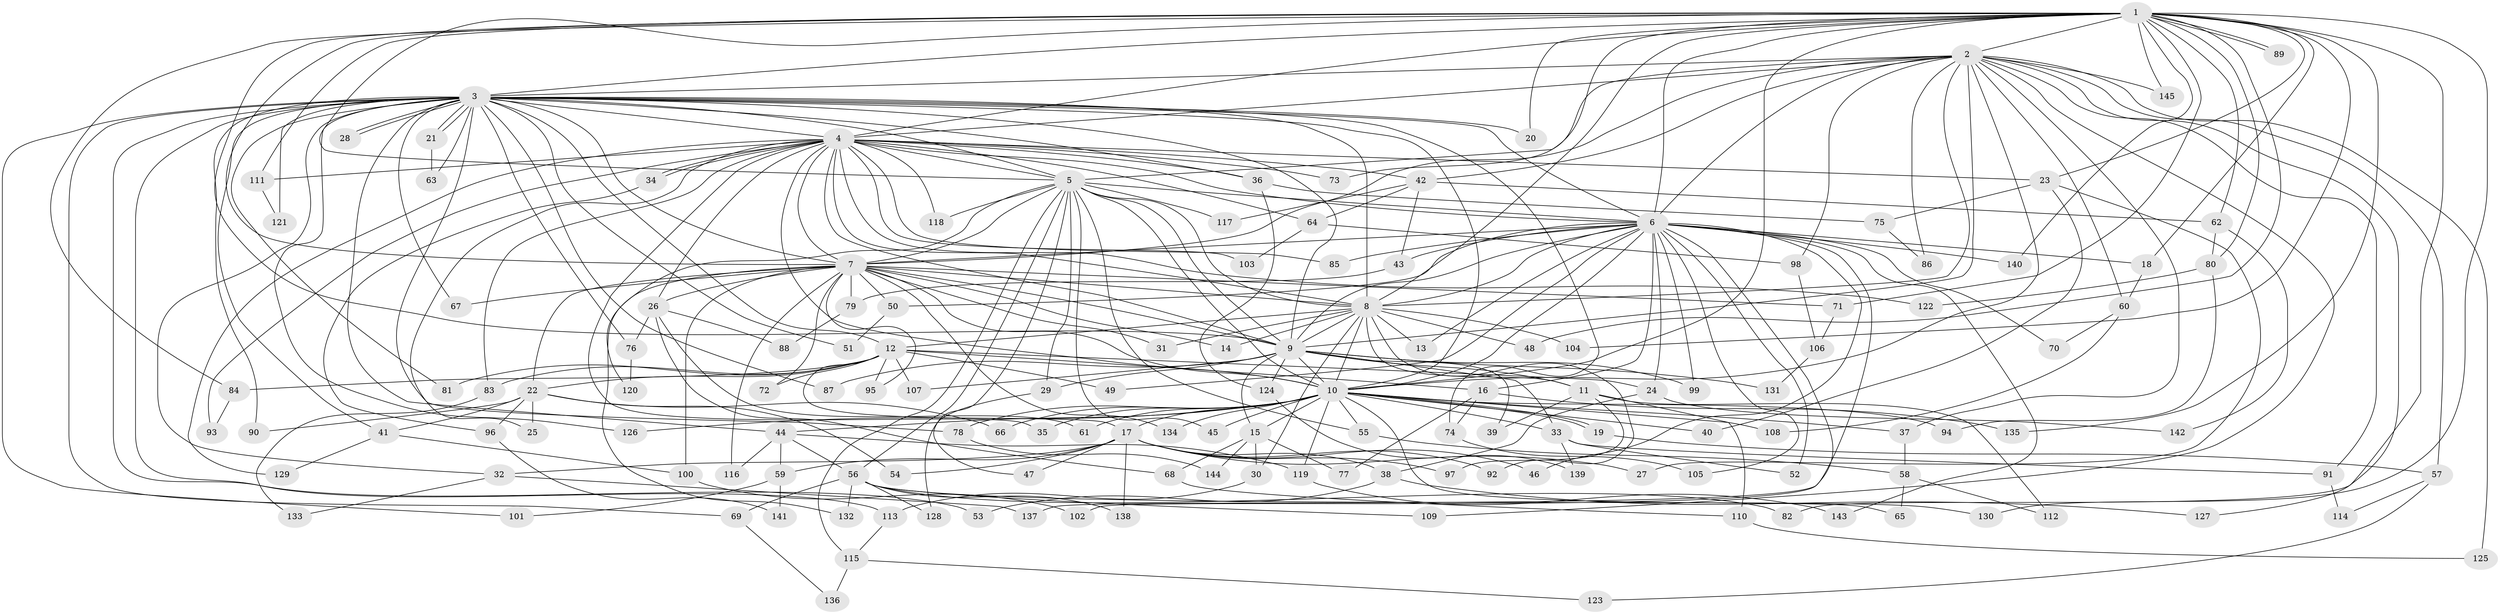 // coarse degree distribution, {19: 0.022727272727272728, 28: 0.022727272727272728, 21: 0.022727272727272728, 27: 0.011363636363636364, 11: 0.011363636363636364, 6: 0.056818181818181816, 8: 0.011363636363636364, 1: 0.045454545454545456, 5: 0.056818181818181816, 2: 0.48863636363636365, 7: 0.011363636363636364, 9: 0.011363636363636364, 3: 0.14772727272727273, 4: 0.07954545454545454}
// Generated by graph-tools (version 1.1) at 2025/49/03/04/25 22:49:32]
// undirected, 145 vertices, 315 edges
graph export_dot {
  node [color=gray90,style=filled];
  1;
  2;
  3;
  4;
  5;
  6;
  7;
  8;
  9;
  10;
  11;
  12;
  13;
  14;
  15;
  16;
  17;
  18;
  19;
  20;
  21;
  22;
  23;
  24;
  25;
  26;
  27;
  28;
  29;
  30;
  31;
  32;
  33;
  34;
  35;
  36;
  37;
  38;
  39;
  40;
  41;
  42;
  43;
  44;
  45;
  46;
  47;
  48;
  49;
  50;
  51;
  52;
  53;
  54;
  55;
  56;
  57;
  58;
  59;
  60;
  61;
  62;
  63;
  64;
  65;
  66;
  67;
  68;
  69;
  70;
  71;
  72;
  73;
  74;
  75;
  76;
  77;
  78;
  79;
  80;
  81;
  82;
  83;
  84;
  85;
  86;
  87;
  88;
  89;
  90;
  91;
  92;
  93;
  94;
  95;
  96;
  97;
  98;
  99;
  100;
  101;
  102;
  103;
  104;
  105;
  106;
  107;
  108;
  109;
  110;
  111;
  112;
  113;
  114;
  115;
  116;
  117;
  118;
  119;
  120;
  121;
  122;
  123;
  124;
  125;
  126;
  127;
  128;
  129;
  130;
  131;
  132;
  133;
  134;
  135;
  136;
  137;
  138;
  139;
  140;
  141;
  142;
  143;
  144;
  145;
  1 -- 2;
  1 -- 3;
  1 -- 4;
  1 -- 5;
  1 -- 6;
  1 -- 7;
  1 -- 8;
  1 -- 9;
  1 -- 10;
  1 -- 18;
  1 -- 20;
  1 -- 23;
  1 -- 48;
  1 -- 62;
  1 -- 71;
  1 -- 73;
  1 -- 80;
  1 -- 82;
  1 -- 84;
  1 -- 89;
  1 -- 89;
  1 -- 104;
  1 -- 111;
  1 -- 130;
  1 -- 135;
  1 -- 140;
  1 -- 145;
  2 -- 3;
  2 -- 4;
  2 -- 5;
  2 -- 6;
  2 -- 7;
  2 -- 8;
  2 -- 9;
  2 -- 10;
  2 -- 37;
  2 -- 42;
  2 -- 57;
  2 -- 60;
  2 -- 86;
  2 -- 91;
  2 -- 98;
  2 -- 109;
  2 -- 125;
  2 -- 127;
  2 -- 145;
  3 -- 4;
  3 -- 5;
  3 -- 6;
  3 -- 7;
  3 -- 8;
  3 -- 9;
  3 -- 10;
  3 -- 12;
  3 -- 20;
  3 -- 21;
  3 -- 21;
  3 -- 28;
  3 -- 28;
  3 -- 32;
  3 -- 36;
  3 -- 41;
  3 -- 44;
  3 -- 51;
  3 -- 53;
  3 -- 63;
  3 -- 67;
  3 -- 69;
  3 -- 74;
  3 -- 76;
  3 -- 78;
  3 -- 81;
  3 -- 87;
  3 -- 90;
  3 -- 101;
  3 -- 113;
  3 -- 121;
  3 -- 126;
  4 -- 5;
  4 -- 6;
  4 -- 7;
  4 -- 8;
  4 -- 9;
  4 -- 10;
  4 -- 23;
  4 -- 25;
  4 -- 26;
  4 -- 34;
  4 -- 34;
  4 -- 35;
  4 -- 36;
  4 -- 42;
  4 -- 64;
  4 -- 73;
  4 -- 83;
  4 -- 85;
  4 -- 93;
  4 -- 103;
  4 -- 111;
  4 -- 118;
  4 -- 122;
  4 -- 129;
  5 -- 6;
  5 -- 7;
  5 -- 8;
  5 -- 9;
  5 -- 10;
  5 -- 29;
  5 -- 45;
  5 -- 47;
  5 -- 55;
  5 -- 56;
  5 -- 115;
  5 -- 117;
  5 -- 118;
  5 -- 120;
  6 -- 7;
  6 -- 8;
  6 -- 9;
  6 -- 10;
  6 -- 13;
  6 -- 16;
  6 -- 18;
  6 -- 24;
  6 -- 43;
  6 -- 46;
  6 -- 49;
  6 -- 50;
  6 -- 52;
  6 -- 70;
  6 -- 85;
  6 -- 99;
  6 -- 102;
  6 -- 105;
  6 -- 137;
  6 -- 140;
  6 -- 143;
  7 -- 8;
  7 -- 9;
  7 -- 10;
  7 -- 14;
  7 -- 22;
  7 -- 26;
  7 -- 31;
  7 -- 50;
  7 -- 67;
  7 -- 71;
  7 -- 72;
  7 -- 79;
  7 -- 95;
  7 -- 100;
  7 -- 116;
  7 -- 132;
  7 -- 134;
  8 -- 9;
  8 -- 10;
  8 -- 11;
  8 -- 12;
  8 -- 13;
  8 -- 14;
  8 -- 30;
  8 -- 31;
  8 -- 48;
  8 -- 92;
  8 -- 104;
  9 -- 10;
  9 -- 11;
  9 -- 15;
  9 -- 29;
  9 -- 33;
  9 -- 39;
  9 -- 87;
  9 -- 99;
  9 -- 107;
  9 -- 124;
  9 -- 131;
  10 -- 15;
  10 -- 17;
  10 -- 19;
  10 -- 19;
  10 -- 33;
  10 -- 35;
  10 -- 37;
  10 -- 40;
  10 -- 44;
  10 -- 45;
  10 -- 55;
  10 -- 61;
  10 -- 65;
  10 -- 66;
  10 -- 78;
  10 -- 94;
  10 -- 108;
  10 -- 119;
  10 -- 126;
  10 -- 134;
  11 -- 39;
  11 -- 97;
  11 -- 110;
  11 -- 112;
  12 -- 16;
  12 -- 17;
  12 -- 22;
  12 -- 24;
  12 -- 49;
  12 -- 72;
  12 -- 81;
  12 -- 83;
  12 -- 84;
  12 -- 95;
  12 -- 107;
  15 -- 30;
  15 -- 68;
  15 -- 77;
  15 -- 144;
  16 -- 74;
  16 -- 77;
  16 -- 135;
  17 -- 27;
  17 -- 32;
  17 -- 38;
  17 -- 46;
  17 -- 47;
  17 -- 54;
  17 -- 59;
  17 -- 92;
  17 -- 97;
  17 -- 138;
  18 -- 60;
  19 -- 57;
  21 -- 63;
  22 -- 25;
  22 -- 41;
  22 -- 54;
  22 -- 66;
  22 -- 90;
  22 -- 96;
  23 -- 27;
  23 -- 40;
  23 -- 75;
  24 -- 38;
  24 -- 142;
  26 -- 61;
  26 -- 68;
  26 -- 76;
  26 -- 88;
  29 -- 128;
  30 -- 113;
  32 -- 133;
  32 -- 137;
  33 -- 52;
  33 -- 91;
  33 -- 139;
  34 -- 96;
  36 -- 75;
  36 -- 124;
  37 -- 58;
  38 -- 53;
  38 -- 127;
  41 -- 100;
  41 -- 129;
  42 -- 43;
  42 -- 62;
  42 -- 64;
  42 -- 117;
  43 -- 79;
  44 -- 56;
  44 -- 59;
  44 -- 116;
  44 -- 119;
  50 -- 51;
  55 -- 58;
  56 -- 69;
  56 -- 82;
  56 -- 109;
  56 -- 128;
  56 -- 130;
  56 -- 132;
  56 -- 138;
  57 -- 114;
  57 -- 123;
  58 -- 65;
  58 -- 112;
  59 -- 101;
  59 -- 141;
  60 -- 70;
  60 -- 108;
  62 -- 80;
  62 -- 142;
  64 -- 98;
  64 -- 103;
  68 -- 110;
  69 -- 136;
  71 -- 106;
  74 -- 105;
  75 -- 86;
  76 -- 120;
  78 -- 144;
  79 -- 88;
  80 -- 94;
  80 -- 122;
  83 -- 133;
  84 -- 93;
  91 -- 114;
  96 -- 141;
  98 -- 106;
  100 -- 102;
  106 -- 131;
  110 -- 125;
  111 -- 121;
  113 -- 115;
  115 -- 123;
  115 -- 136;
  119 -- 143;
  124 -- 139;
}
